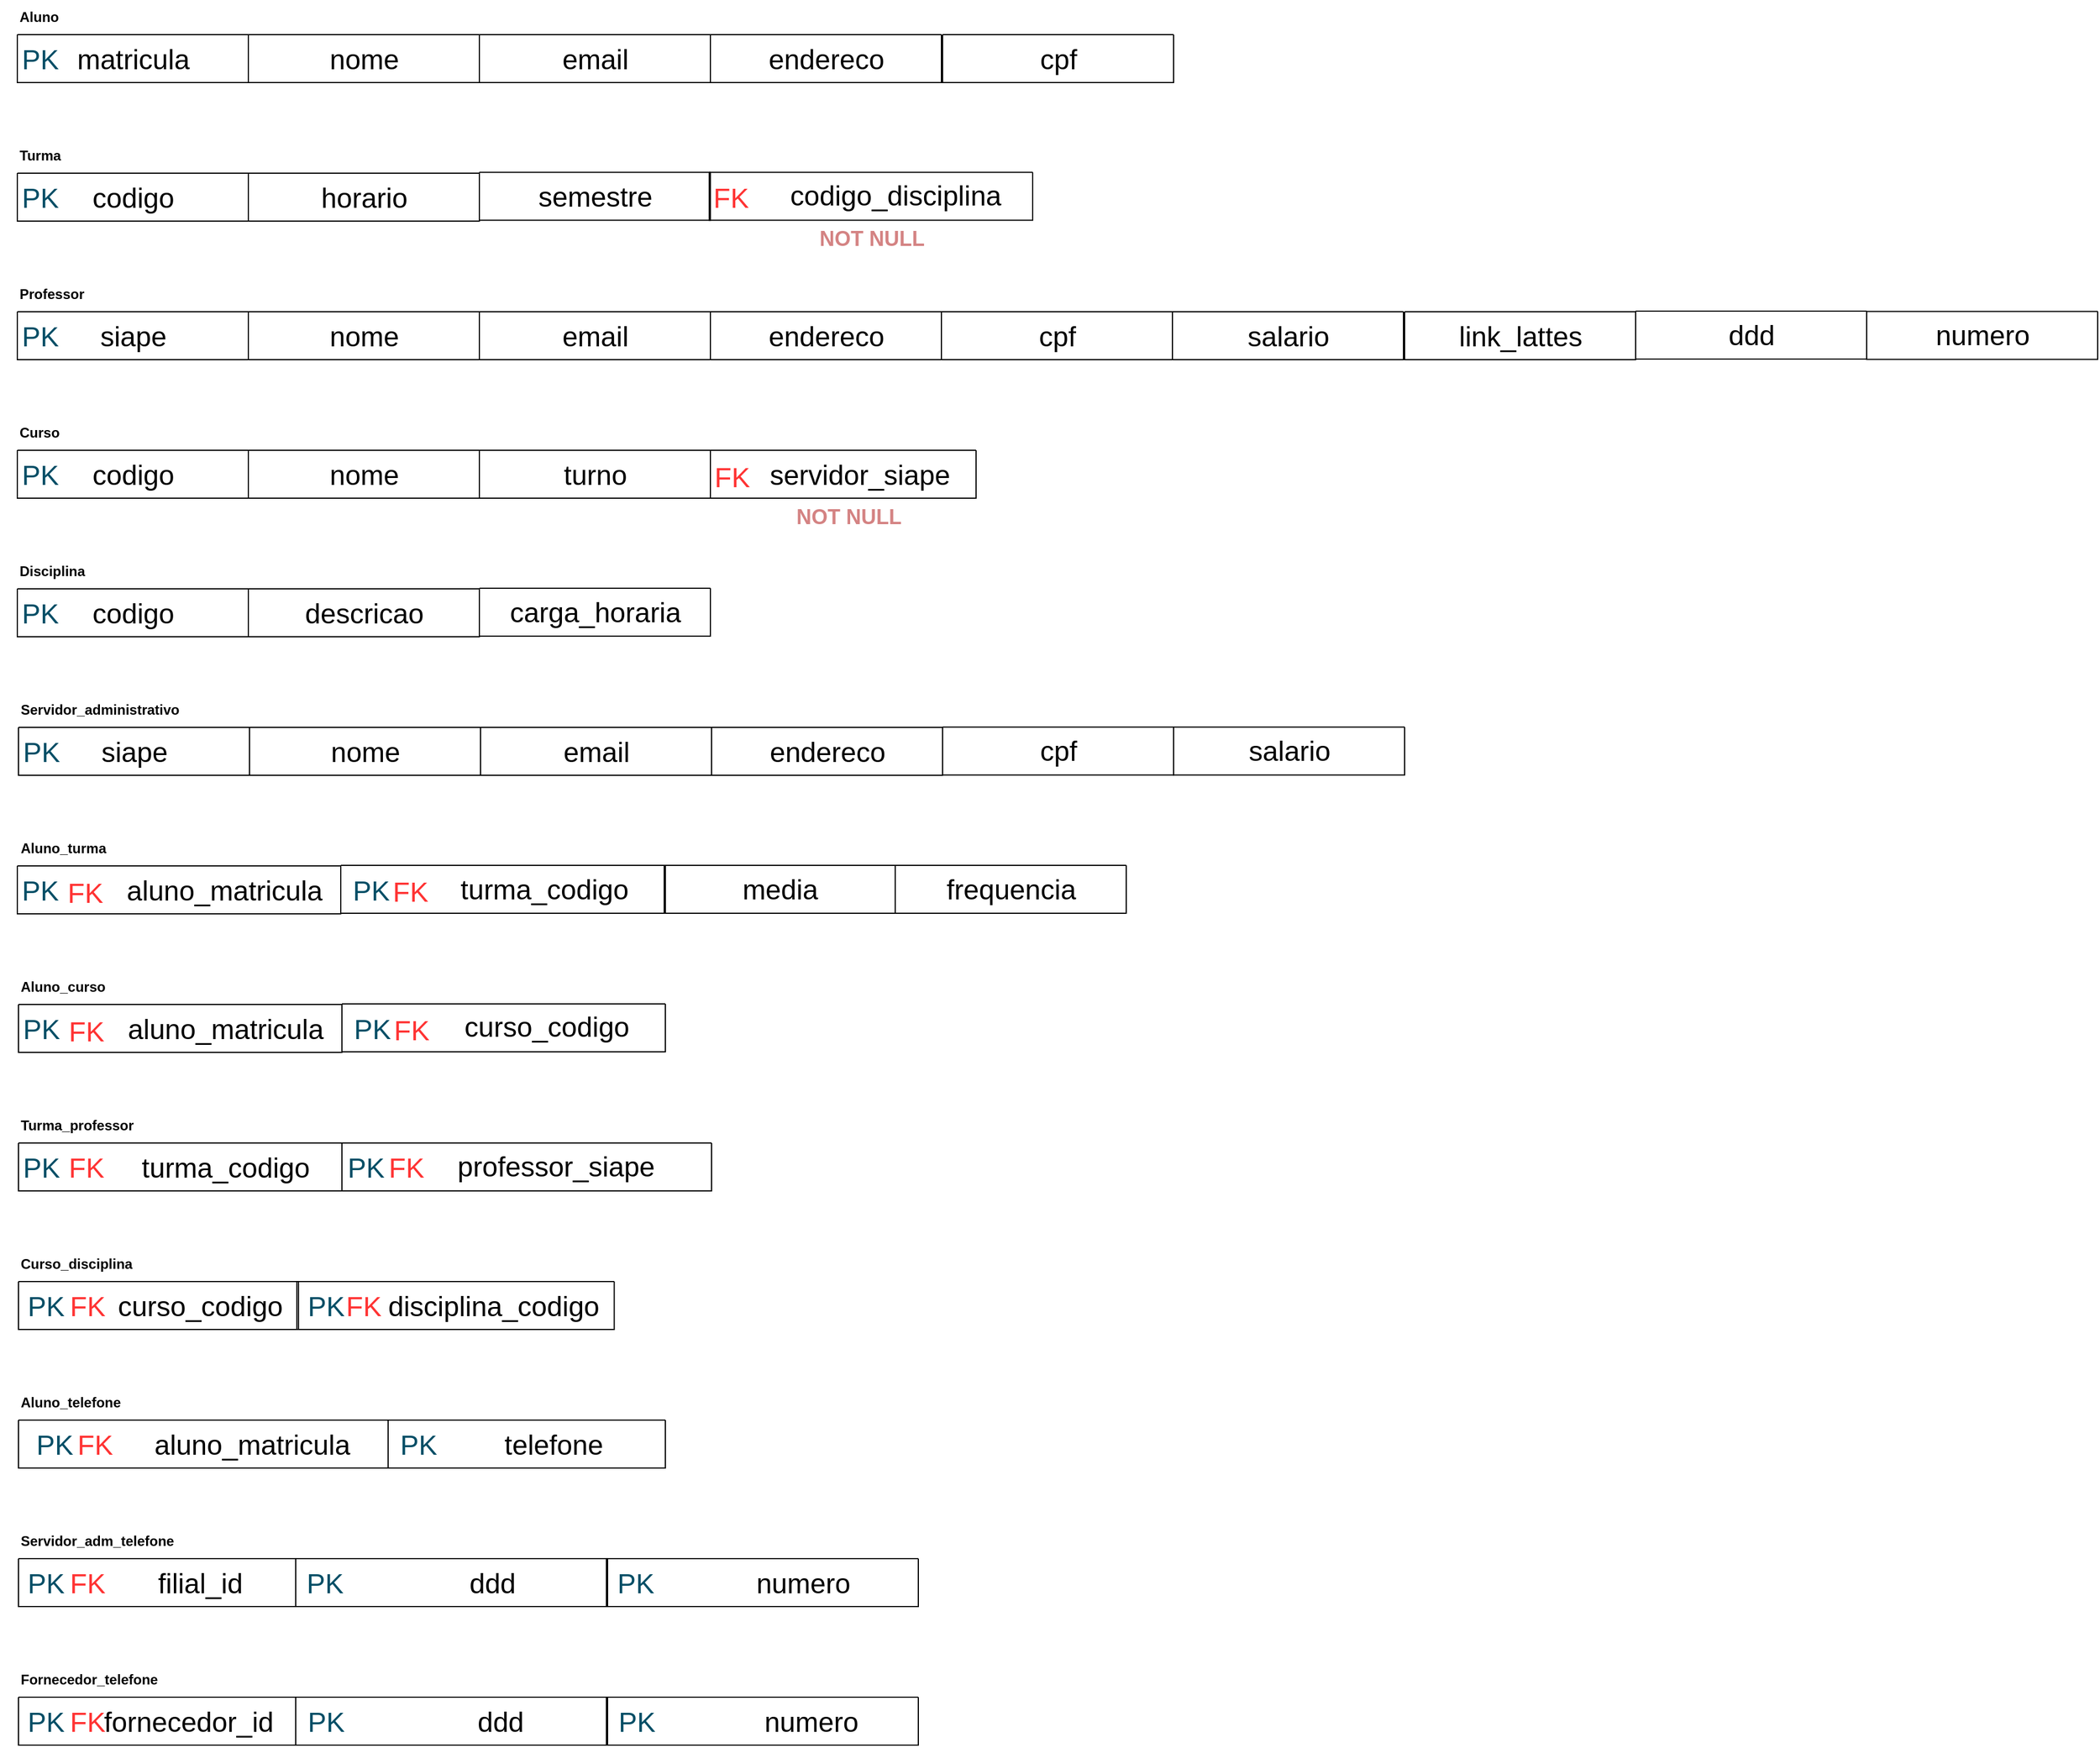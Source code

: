 <mxfile version="24.7.6">
  <diagram name="Página-1" id="m194DB5OODm50t4TiOIn">
    <mxGraphModel dx="1914" dy="1018" grid="1" gridSize="10" guides="1" tooltips="1" connect="1" arrows="1" fold="1" page="1" pageScale="1" pageWidth="827" pageHeight="1169" math="0" shadow="0">
      <root>
        <mxCell id="0" />
        <mxCell id="1" parent="0" />
        <mxCell id="oNFGNhtA4SceddN9MFem-205" value="" style="group" parent="1" vertex="1" connectable="0">
          <mxGeometry x="40" y="410" width="1000" height="103" as="geometry" />
        </mxCell>
        <mxCell id="oNFGNhtA4SceddN9MFem-169" value="" style="group" parent="oNFGNhtA4SceddN9MFem-205" vertex="1" connectable="0">
          <mxGeometry y="30" width="1000" height="73" as="geometry" />
        </mxCell>
        <mxCell id="oNFGNhtA4SceddN9MFem-156" value="" style="group" parent="oNFGNhtA4SceddN9MFem-169" vertex="1" connectable="0">
          <mxGeometry width="200" height="43" as="geometry" />
        </mxCell>
        <mxCell id="oNFGNhtA4SceddN9MFem-154" value="" style="swimlane;startSize=0;" parent="oNFGNhtA4SceddN9MFem-156" vertex="1">
          <mxGeometry width="200" height="41.5" as="geometry" />
        </mxCell>
        <mxCell id="oNFGNhtA4SceddN9MFem-155" value="&lt;font style=&quot;font-size: 24px;&quot;&gt;codigo&lt;/font&gt;" style="text;html=1;align=center;verticalAlign=middle;resizable=0;points=[];autosize=1;strokeColor=none;fillColor=none;" parent="oNFGNhtA4SceddN9MFem-154" vertex="1">
          <mxGeometry x="55" y="1.5" width="90" height="40" as="geometry" />
        </mxCell>
        <mxCell id="oNFGNhtA4SceddN9MFem-186" value="&lt;font color=&quot;#014e66&quot; style=&quot;font-size: 24px;&quot;&gt;PK&lt;/font&gt;" style="text;html=1;align=center;verticalAlign=middle;whiteSpace=wrap;rounded=0;" parent="oNFGNhtA4SceddN9MFem-154" vertex="1">
          <mxGeometry x="-10" y="6.5" width="60" height="30" as="geometry" />
        </mxCell>
        <mxCell id="oNFGNhtA4SceddN9MFem-157" value="" style="group" parent="oNFGNhtA4SceddN9MFem-169" vertex="1" connectable="0">
          <mxGeometry x="200" width="200" height="43" as="geometry" />
        </mxCell>
        <mxCell id="oNFGNhtA4SceddN9MFem-158" value="" style="swimlane;startSize=0;" parent="oNFGNhtA4SceddN9MFem-157" vertex="1">
          <mxGeometry width="200" height="41.5" as="geometry">
            <mxRectangle width="50" height="40" as="alternateBounds" />
          </mxGeometry>
        </mxCell>
        <mxCell id="oNFGNhtA4SceddN9MFem-159" value="&lt;font style=&quot;font-size: 24px;&quot;&gt;horario&lt;/font&gt;" style="text;html=1;align=center;verticalAlign=middle;resizable=0;points=[];autosize=1;strokeColor=none;fillColor=none;" parent="oNFGNhtA4SceddN9MFem-158" vertex="1">
          <mxGeometry x="50" y="1.5" width="100" height="40" as="geometry" />
        </mxCell>
        <mxCell id="DOF1BjW3caJsl0741FP9-13" value="" style="group" parent="oNFGNhtA4SceddN9MFem-169" vertex="1" connectable="0">
          <mxGeometry x="400" y="-0.75" width="200" height="43" as="geometry" />
        </mxCell>
        <mxCell id="DOF1BjW3caJsl0741FP9-14" value="" style="swimlane;startSize=0;" parent="DOF1BjW3caJsl0741FP9-13" vertex="1">
          <mxGeometry width="200" height="41.5" as="geometry">
            <mxRectangle width="50" height="40" as="alternateBounds" />
          </mxGeometry>
        </mxCell>
        <mxCell id="DOF1BjW3caJsl0741FP9-15" value="&lt;span style=&quot;font-size: 24px;&quot;&gt;semestre&lt;/span&gt;" style="text;html=1;align=center;verticalAlign=middle;resizable=0;points=[];autosize=1;strokeColor=none;fillColor=none;" parent="DOF1BjW3caJsl0741FP9-14" vertex="1">
          <mxGeometry x="40" y="1.5" width="120" height="40" as="geometry" />
        </mxCell>
        <mxCell id="DOF1BjW3caJsl0741FP9-56" value="" style="group" parent="oNFGNhtA4SceddN9MFem-169" vertex="1" connectable="0">
          <mxGeometry x="599" y="-0.75" width="280" height="43" as="geometry" />
        </mxCell>
        <mxCell id="DOF1BjW3caJsl0741FP9-57" value="" style="swimlane;startSize=0;" parent="DOF1BjW3caJsl0741FP9-56" vertex="1">
          <mxGeometry width="280" height="41.5" as="geometry">
            <mxRectangle width="50" height="40" as="alternateBounds" />
          </mxGeometry>
        </mxCell>
        <mxCell id="DOF1BjW3caJsl0741FP9-58" value="&lt;span style=&quot;font-size: 24px;&quot;&gt;codigo_disciplina&lt;/span&gt;" style="text;html=1;align=center;verticalAlign=middle;resizable=0;points=[];autosize=1;strokeColor=none;fillColor=none;" parent="DOF1BjW3caJsl0741FP9-57" vertex="1">
          <mxGeometry x="56" y="1" width="210" height="40" as="geometry" />
        </mxCell>
        <mxCell id="oNFGNhtA4SceddN9MFem-204" value="&lt;b&gt;Turma&lt;/b&gt;" style="text;html=1;align=left;verticalAlign=middle;whiteSpace=wrap;rounded=0;" parent="oNFGNhtA4SceddN9MFem-205" vertex="1">
          <mxGeometry width="110" height="30" as="geometry" />
        </mxCell>
        <mxCell id="oNFGNhtA4SceddN9MFem-207" value="" style="group" parent="1" vertex="1" connectable="0">
          <mxGeometry x="40" y="530" width="1000" height="73" as="geometry" />
        </mxCell>
        <mxCell id="oNFGNhtA4SceddN9MFem-208" value="" style="group" parent="oNFGNhtA4SceddN9MFem-207" vertex="1" connectable="0">
          <mxGeometry y="30" width="1000" height="43" as="geometry" />
        </mxCell>
        <mxCell id="oNFGNhtA4SceddN9MFem-209" value="" style="group" parent="oNFGNhtA4SceddN9MFem-208" vertex="1" connectable="0">
          <mxGeometry width="200" height="43" as="geometry" />
        </mxCell>
        <mxCell id="oNFGNhtA4SceddN9MFem-210" value="" style="swimlane;startSize=0;" parent="oNFGNhtA4SceddN9MFem-209" vertex="1">
          <mxGeometry width="200" height="41.5" as="geometry" />
        </mxCell>
        <mxCell id="oNFGNhtA4SceddN9MFem-211" value="&lt;font style=&quot;font-size: 24px;&quot;&gt;siape&lt;/font&gt;" style="text;html=1;align=center;verticalAlign=middle;resizable=0;points=[];autosize=1;strokeColor=none;fillColor=none;" parent="oNFGNhtA4SceddN9MFem-210" vertex="1">
          <mxGeometry x="60" y="1.5" width="80" height="40" as="geometry" />
        </mxCell>
        <mxCell id="oNFGNhtA4SceddN9MFem-212" value="&lt;font color=&quot;#014e66&quot; style=&quot;font-size: 24px;&quot;&gt;PK&lt;/font&gt;" style="text;html=1;align=center;verticalAlign=middle;whiteSpace=wrap;rounded=0;" parent="oNFGNhtA4SceddN9MFem-210" vertex="1">
          <mxGeometry x="-10" y="6.5" width="60" height="30" as="geometry" />
        </mxCell>
        <mxCell id="oNFGNhtA4SceddN9MFem-213" value="" style="group" parent="oNFGNhtA4SceddN9MFem-208" vertex="1" connectable="0">
          <mxGeometry x="200" width="200" height="43" as="geometry" />
        </mxCell>
        <mxCell id="oNFGNhtA4SceddN9MFem-214" value="" style="swimlane;startSize=0;" parent="oNFGNhtA4SceddN9MFem-213" vertex="1">
          <mxGeometry width="200" height="41.5" as="geometry">
            <mxRectangle width="50" height="40" as="alternateBounds" />
          </mxGeometry>
        </mxCell>
        <mxCell id="oNFGNhtA4SceddN9MFem-215" value="&lt;font style=&quot;font-size: 24px;&quot;&gt;nome&lt;/font&gt;" style="text;html=1;align=center;verticalAlign=middle;resizable=0;points=[];autosize=1;strokeColor=none;fillColor=none;" parent="oNFGNhtA4SceddN9MFem-214" vertex="1">
          <mxGeometry x="60" y="1.5" width="80" height="40" as="geometry" />
        </mxCell>
        <mxCell id="oNFGNhtA4SceddN9MFem-216" value="" style="group" parent="oNFGNhtA4SceddN9MFem-208" vertex="1" connectable="0">
          <mxGeometry x="400" width="200" height="43" as="geometry" />
        </mxCell>
        <mxCell id="oNFGNhtA4SceddN9MFem-217" value="" style="swimlane;startSize=0;" parent="oNFGNhtA4SceddN9MFem-216" vertex="1">
          <mxGeometry width="200" height="41.5" as="geometry" />
        </mxCell>
        <mxCell id="oNFGNhtA4SceddN9MFem-218" value="&lt;span style=&quot;font-size: 24px;&quot;&gt;email&lt;/span&gt;" style="text;html=1;align=center;verticalAlign=middle;resizable=0;points=[];autosize=1;strokeColor=none;fillColor=none;" parent="oNFGNhtA4SceddN9MFem-217" vertex="1">
          <mxGeometry x="60" y="1.5" width="80" height="40" as="geometry" />
        </mxCell>
        <mxCell id="DOF1BjW3caJsl0741FP9-23" value="" style="group" parent="oNFGNhtA4SceddN9MFem-208" vertex="1" connectable="0">
          <mxGeometry x="600" width="200" height="43" as="geometry" />
        </mxCell>
        <mxCell id="DOF1BjW3caJsl0741FP9-24" value="" style="swimlane;startSize=0;" parent="DOF1BjW3caJsl0741FP9-23" vertex="1">
          <mxGeometry width="200" height="41.5" as="geometry" />
        </mxCell>
        <mxCell id="DOF1BjW3caJsl0741FP9-25" value="&lt;span style=&quot;font-size: 24px;&quot;&gt;endereco&lt;/span&gt;" style="text;html=1;align=center;verticalAlign=middle;resizable=0;points=[];autosize=1;strokeColor=none;fillColor=none;" parent="DOF1BjW3caJsl0741FP9-24" vertex="1">
          <mxGeometry x="40" y="1.5" width="120" height="40" as="geometry" />
        </mxCell>
        <mxCell id="DOF1BjW3caJsl0741FP9-26" value="" style="group" parent="oNFGNhtA4SceddN9MFem-208" vertex="1" connectable="0">
          <mxGeometry x="800" width="200" height="43" as="geometry" />
        </mxCell>
        <mxCell id="DOF1BjW3caJsl0741FP9-27" value="" style="swimlane;startSize=0;" parent="DOF1BjW3caJsl0741FP9-26" vertex="1">
          <mxGeometry width="200" height="41.5" as="geometry" />
        </mxCell>
        <mxCell id="DOF1BjW3caJsl0741FP9-28" value="&lt;span style=&quot;font-size: 24px;&quot;&gt;cpf&lt;/span&gt;" style="text;html=1;align=center;verticalAlign=middle;resizable=0;points=[];autosize=1;strokeColor=none;fillColor=none;" parent="DOF1BjW3caJsl0741FP9-27" vertex="1">
          <mxGeometry x="70" y="1.5" width="60" height="40" as="geometry" />
        </mxCell>
        <mxCell id="oNFGNhtA4SceddN9MFem-225" value="&lt;b&gt;Professor&lt;/b&gt;" style="text;html=1;align=left;verticalAlign=middle;whiteSpace=wrap;rounded=0;" parent="oNFGNhtA4SceddN9MFem-207" vertex="1">
          <mxGeometry width="110" height="30" as="geometry" />
        </mxCell>
        <mxCell id="oNFGNhtA4SceddN9MFem-226" value="" style="group" parent="1" vertex="1" connectable="0">
          <mxGeometry x="40" y="650" width="1050" height="73" as="geometry" />
        </mxCell>
        <mxCell id="oNFGNhtA4SceddN9MFem-227" value="" style="group" parent="oNFGNhtA4SceddN9MFem-226" vertex="1" connectable="0">
          <mxGeometry y="30" width="1050" height="43" as="geometry" />
        </mxCell>
        <mxCell id="oNFGNhtA4SceddN9MFem-228" value="" style="group" parent="oNFGNhtA4SceddN9MFem-227" vertex="1" connectable="0">
          <mxGeometry width="200" height="43" as="geometry" />
        </mxCell>
        <mxCell id="oNFGNhtA4SceddN9MFem-229" value="" style="swimlane;startSize=0;" parent="oNFGNhtA4SceddN9MFem-228" vertex="1">
          <mxGeometry width="200" height="41.5" as="geometry" />
        </mxCell>
        <mxCell id="oNFGNhtA4SceddN9MFem-230" value="&lt;font style=&quot;font-size: 24px;&quot;&gt;codigo&lt;/font&gt;" style="text;html=1;align=center;verticalAlign=middle;resizable=0;points=[];autosize=1;strokeColor=none;fillColor=none;" parent="oNFGNhtA4SceddN9MFem-229" vertex="1">
          <mxGeometry x="55" y="1.5" width="90" height="40" as="geometry" />
        </mxCell>
        <mxCell id="oNFGNhtA4SceddN9MFem-231" value="&lt;font color=&quot;#014e66&quot; style=&quot;font-size: 24px;&quot;&gt;PK&lt;/font&gt;" style="text;html=1;align=center;verticalAlign=middle;whiteSpace=wrap;rounded=0;" parent="oNFGNhtA4SceddN9MFem-229" vertex="1">
          <mxGeometry x="-10" y="6.5" width="60" height="30" as="geometry" />
        </mxCell>
        <mxCell id="oNFGNhtA4SceddN9MFem-232" value="" style="group" parent="oNFGNhtA4SceddN9MFem-227" vertex="1" connectable="0">
          <mxGeometry x="200" width="200" height="43" as="geometry" />
        </mxCell>
        <mxCell id="oNFGNhtA4SceddN9MFem-233" value="" style="swimlane;startSize=0;" parent="oNFGNhtA4SceddN9MFem-232" vertex="1">
          <mxGeometry width="200" height="41.5" as="geometry">
            <mxRectangle width="50" height="40" as="alternateBounds" />
          </mxGeometry>
        </mxCell>
        <mxCell id="oNFGNhtA4SceddN9MFem-234" value="&lt;font style=&quot;font-size: 24px;&quot;&gt;nome&lt;/font&gt;" style="text;html=1;align=center;verticalAlign=middle;resizable=0;points=[];autosize=1;strokeColor=none;fillColor=none;" parent="oNFGNhtA4SceddN9MFem-233" vertex="1">
          <mxGeometry x="60" y="1.5" width="80" height="40" as="geometry" />
        </mxCell>
        <mxCell id="oNFGNhtA4SceddN9MFem-235" value="" style="group" parent="oNFGNhtA4SceddN9MFem-227" vertex="1" connectable="0">
          <mxGeometry x="400" width="200" height="43" as="geometry" />
        </mxCell>
        <mxCell id="oNFGNhtA4SceddN9MFem-236" value="" style="swimlane;startSize=0;" parent="oNFGNhtA4SceddN9MFem-235" vertex="1">
          <mxGeometry width="200" height="41.5" as="geometry" />
        </mxCell>
        <mxCell id="oNFGNhtA4SceddN9MFem-237" value="&lt;font style=&quot;font-size: 24px;&quot;&gt;turno&lt;/font&gt;" style="text;html=1;align=center;verticalAlign=middle;resizable=0;points=[];autosize=1;strokeColor=none;fillColor=none;" parent="oNFGNhtA4SceddN9MFem-236" vertex="1">
          <mxGeometry x="60" y="1.5" width="80" height="40" as="geometry" />
        </mxCell>
        <mxCell id="oNFGNhtA4SceddN9MFem-238" value="" style="group" parent="oNFGNhtA4SceddN9MFem-227" vertex="1" connectable="0">
          <mxGeometry x="600" width="230" height="43" as="geometry" />
        </mxCell>
        <mxCell id="oNFGNhtA4SceddN9MFem-239" value="" style="swimlane;startSize=0;" parent="oNFGNhtA4SceddN9MFem-238" vertex="1">
          <mxGeometry width="230" height="41.5" as="geometry" />
        </mxCell>
        <mxCell id="oNFGNhtA4SceddN9MFem-240" value="&lt;font style=&quot;font-size: 24px;&quot;&gt;servidor_siape&lt;/font&gt;" style="text;html=1;align=center;verticalAlign=middle;resizable=0;points=[];autosize=1;strokeColor=none;fillColor=none;" parent="oNFGNhtA4SceddN9MFem-239" vertex="1">
          <mxGeometry x="39" y="1.5" width="180" height="40" as="geometry" />
        </mxCell>
        <mxCell id="GgJrNzVZVlJhMmaJBiFv-402" value="&lt;font color=&quot;#ff3333&quot; style=&quot;font-size: 24px;&quot;&gt;FK&lt;/font&gt;" style="text;html=1;align=center;verticalAlign=middle;whiteSpace=wrap;rounded=0;" parent="oNFGNhtA4SceddN9MFem-239" vertex="1">
          <mxGeometry x="-10.91" y="8.5" width="60" height="30" as="geometry" />
        </mxCell>
        <mxCell id="oNFGNhtA4SceddN9MFem-244" value="&lt;b&gt;Curso&lt;/b&gt;" style="text;html=1;align=left;verticalAlign=middle;whiteSpace=wrap;rounded=0;" parent="oNFGNhtA4SceddN9MFem-226" vertex="1">
          <mxGeometry width="110" height="30" as="geometry" />
        </mxCell>
        <mxCell id="oNFGNhtA4SceddN9MFem-271" value="" style="group" parent="1" vertex="1" connectable="0">
          <mxGeometry x="40" y="290" width="1230" height="73" as="geometry" />
        </mxCell>
        <mxCell id="oNFGNhtA4SceddN9MFem-206" value="" style="group" parent="oNFGNhtA4SceddN9MFem-271" vertex="1" connectable="0">
          <mxGeometry width="1001" height="73" as="geometry" />
        </mxCell>
        <mxCell id="oNFGNhtA4SceddN9MFem-136" value="&lt;b&gt;Aluno&lt;/b&gt;" style="text;html=1;align=left;verticalAlign=middle;whiteSpace=wrap;rounded=0;" parent="oNFGNhtA4SceddN9MFem-206" vertex="1">
          <mxGeometry width="110" height="30" as="geometry" />
        </mxCell>
        <mxCell id="oNFGNhtA4SceddN9MFem-187" value="" style="group" parent="oNFGNhtA4SceddN9MFem-206" vertex="1" connectable="0">
          <mxGeometry y="30" width="1001" height="43" as="geometry" />
        </mxCell>
        <mxCell id="oNFGNhtA4SceddN9MFem-188" value="" style="group" parent="oNFGNhtA4SceddN9MFem-187" vertex="1" connectable="0">
          <mxGeometry width="200" height="43" as="geometry" />
        </mxCell>
        <mxCell id="oNFGNhtA4SceddN9MFem-189" value="" style="swimlane;startSize=0;" parent="oNFGNhtA4SceddN9MFem-188" vertex="1">
          <mxGeometry width="200" height="41.5" as="geometry" />
        </mxCell>
        <mxCell id="oNFGNhtA4SceddN9MFem-190" value="&lt;font style=&quot;font-size: 24px;&quot;&gt;matricula&lt;/font&gt;" style="text;html=1;align=center;verticalAlign=middle;resizable=0;points=[];autosize=1;strokeColor=none;fillColor=none;" parent="oNFGNhtA4SceddN9MFem-189" vertex="1">
          <mxGeometry x="40" y="1.5" width="120" height="40" as="geometry" />
        </mxCell>
        <mxCell id="oNFGNhtA4SceddN9MFem-191" value="&lt;font color=&quot;#014e66&quot; style=&quot;font-size: 24px;&quot;&gt;PK&lt;/font&gt;" style="text;html=1;align=center;verticalAlign=middle;whiteSpace=wrap;rounded=0;" parent="oNFGNhtA4SceddN9MFem-189" vertex="1">
          <mxGeometry x="-10" y="6.5" width="60" height="30" as="geometry" />
        </mxCell>
        <mxCell id="oNFGNhtA4SceddN9MFem-192" value="" style="group" parent="oNFGNhtA4SceddN9MFem-187" vertex="1" connectable="0">
          <mxGeometry x="200" width="200" height="43" as="geometry" />
        </mxCell>
        <mxCell id="oNFGNhtA4SceddN9MFem-193" value="" style="swimlane;startSize=0;" parent="oNFGNhtA4SceddN9MFem-192" vertex="1">
          <mxGeometry width="200" height="41.5" as="geometry">
            <mxRectangle width="50" height="40" as="alternateBounds" />
          </mxGeometry>
        </mxCell>
        <mxCell id="oNFGNhtA4SceddN9MFem-194" value="&lt;span style=&quot;font-size: 24px;&quot;&gt;nome&lt;/span&gt;" style="text;html=1;align=center;verticalAlign=middle;resizable=0;points=[];autosize=1;strokeColor=none;fillColor=none;" parent="oNFGNhtA4SceddN9MFem-193" vertex="1">
          <mxGeometry x="60" y="1.5" width="80" height="40" as="geometry" />
        </mxCell>
        <mxCell id="DOF1BjW3caJsl0741FP9-10" value="" style="group" parent="oNFGNhtA4SceddN9MFem-187" vertex="1" connectable="0">
          <mxGeometry x="801" width="200" height="43" as="geometry" />
        </mxCell>
        <mxCell id="DOF1BjW3caJsl0741FP9-11" value="" style="swimlane;startSize=0;" parent="DOF1BjW3caJsl0741FP9-10" vertex="1">
          <mxGeometry width="200" height="41.5" as="geometry">
            <mxRectangle width="50" height="40" as="alternateBounds" />
          </mxGeometry>
        </mxCell>
        <mxCell id="DOF1BjW3caJsl0741FP9-12" value="&lt;span style=&quot;font-size: 24px;&quot;&gt;cpf&lt;/span&gt;" style="text;html=1;align=center;verticalAlign=middle;resizable=0;points=[];autosize=1;strokeColor=none;fillColor=none;" parent="DOF1BjW3caJsl0741FP9-11" vertex="1">
          <mxGeometry x="70" y="1.5" width="60" height="40" as="geometry" />
        </mxCell>
        <mxCell id="oNFGNhtA4SceddN9MFem-275" value="" style="group" parent="1" vertex="1" connectable="0">
          <mxGeometry x="40" y="770" width="1400" height="73" as="geometry" />
        </mxCell>
        <mxCell id="oNFGNhtA4SceddN9MFem-267" value="" style="group" parent="oNFGNhtA4SceddN9MFem-275" vertex="1" connectable="0">
          <mxGeometry width="1200" height="73" as="geometry" />
        </mxCell>
        <mxCell id="oNFGNhtA4SceddN9MFem-245" value="" style="group" parent="oNFGNhtA4SceddN9MFem-267" vertex="1" connectable="0">
          <mxGeometry width="1000" height="73" as="geometry" />
        </mxCell>
        <mxCell id="oNFGNhtA4SceddN9MFem-246" value="" style="group" parent="oNFGNhtA4SceddN9MFem-245" vertex="1" connectable="0">
          <mxGeometry y="30" width="1000" height="43" as="geometry" />
        </mxCell>
        <mxCell id="oNFGNhtA4SceddN9MFem-247" value="" style="group" parent="oNFGNhtA4SceddN9MFem-246" vertex="1" connectable="0">
          <mxGeometry width="200" height="43" as="geometry" />
        </mxCell>
        <mxCell id="oNFGNhtA4SceddN9MFem-248" value="" style="swimlane;startSize=0;" parent="oNFGNhtA4SceddN9MFem-247" vertex="1">
          <mxGeometry width="200" height="41.5" as="geometry" />
        </mxCell>
        <mxCell id="oNFGNhtA4SceddN9MFem-249" value="&lt;font style=&quot;font-size: 24px;&quot;&gt;codigo&lt;/font&gt;" style="text;html=1;align=center;verticalAlign=middle;resizable=0;points=[];autosize=1;strokeColor=none;fillColor=none;" parent="oNFGNhtA4SceddN9MFem-248" vertex="1">
          <mxGeometry x="55" y="1.5" width="90" height="40" as="geometry" />
        </mxCell>
        <mxCell id="oNFGNhtA4SceddN9MFem-250" value="&lt;font color=&quot;#014e66&quot; style=&quot;font-size: 24px;&quot;&gt;PK&lt;/font&gt;" style="text;html=1;align=center;verticalAlign=middle;whiteSpace=wrap;rounded=0;" parent="oNFGNhtA4SceddN9MFem-248" vertex="1">
          <mxGeometry x="-10" y="6.5" width="60" height="30" as="geometry" />
        </mxCell>
        <mxCell id="oNFGNhtA4SceddN9MFem-251" value="" style="group" parent="oNFGNhtA4SceddN9MFem-246" vertex="1" connectable="0">
          <mxGeometry x="200" width="200" height="43" as="geometry" />
        </mxCell>
        <mxCell id="oNFGNhtA4SceddN9MFem-252" value="" style="swimlane;startSize=0;" parent="oNFGNhtA4SceddN9MFem-251" vertex="1">
          <mxGeometry width="200" height="41.5" as="geometry">
            <mxRectangle width="50" height="40" as="alternateBounds" />
          </mxGeometry>
        </mxCell>
        <mxCell id="oNFGNhtA4SceddN9MFem-253" value="&lt;font style=&quot;font-size: 24px;&quot;&gt;descricao&lt;/font&gt;" style="text;html=1;align=center;verticalAlign=middle;resizable=0;points=[];autosize=1;strokeColor=none;fillColor=none;" parent="oNFGNhtA4SceddN9MFem-252" vertex="1">
          <mxGeometry x="35" y="1.5" width="130" height="40" as="geometry" />
        </mxCell>
        <mxCell id="DOF1BjW3caJsl0741FP9-41" value="" style="group" parent="oNFGNhtA4SceddN9MFem-246" vertex="1" connectable="0">
          <mxGeometry x="400" y="-0.5" width="200" height="43" as="geometry" />
        </mxCell>
        <mxCell id="DOF1BjW3caJsl0741FP9-42" value="" style="swimlane;startSize=0;" parent="DOF1BjW3caJsl0741FP9-41" vertex="1">
          <mxGeometry width="200" height="41.5" as="geometry">
            <mxRectangle width="50" height="40" as="alternateBounds" />
          </mxGeometry>
        </mxCell>
        <mxCell id="DOF1BjW3caJsl0741FP9-43" value="&lt;font style=&quot;font-size: 24px;&quot;&gt;carga_horaria&lt;/font&gt;" style="text;html=1;align=center;verticalAlign=middle;resizable=0;points=[];autosize=1;strokeColor=none;fillColor=none;" parent="DOF1BjW3caJsl0741FP9-42" vertex="1">
          <mxGeometry x="15" y="1.5" width="170" height="40" as="geometry" />
        </mxCell>
        <mxCell id="oNFGNhtA4SceddN9MFem-263" value="&lt;b&gt;Disciplina&lt;/b&gt;" style="text;html=1;align=left;verticalAlign=middle;whiteSpace=wrap;rounded=0;" parent="oNFGNhtA4SceddN9MFem-245" vertex="1">
          <mxGeometry width="110" height="30" as="geometry" />
        </mxCell>
        <mxCell id="GgJrNzVZVlJhMmaJBiFv-173" value="" style="group" parent="1" vertex="1" connectable="0">
          <mxGeometry x="41" y="1250" width="1200" height="73" as="geometry" />
        </mxCell>
        <mxCell id="GgJrNzVZVlJhMmaJBiFv-174" value="" style="group" parent="GgJrNzVZVlJhMmaJBiFv-173" vertex="1" connectable="0">
          <mxGeometry width="1000" height="73" as="geometry" />
        </mxCell>
        <mxCell id="GgJrNzVZVlJhMmaJBiFv-175" value="" style="group" parent="GgJrNzVZVlJhMmaJBiFv-174" vertex="1" connectable="0">
          <mxGeometry y="30" width="1000" height="43" as="geometry" />
        </mxCell>
        <mxCell id="GgJrNzVZVlJhMmaJBiFv-176" value="" style="group" parent="GgJrNzVZVlJhMmaJBiFv-175" vertex="1" connectable="0">
          <mxGeometry width="280" height="43" as="geometry" />
        </mxCell>
        <mxCell id="GgJrNzVZVlJhMmaJBiFv-177" value="" style="swimlane;startSize=0;" parent="GgJrNzVZVlJhMmaJBiFv-176" vertex="1">
          <mxGeometry width="280" height="41.5" as="geometry" />
        </mxCell>
        <mxCell id="GgJrNzVZVlJhMmaJBiFv-178" value="&lt;font style=&quot;font-size: 24px;&quot;&gt;turma_codigo&lt;br&gt;&lt;/font&gt;" style="text;html=1;align=center;verticalAlign=middle;resizable=0;points=[];autosize=1;strokeColor=none;fillColor=none;" parent="GgJrNzVZVlJhMmaJBiFv-177" vertex="1">
          <mxGeometry x="94" y="1.5" width="170" height="40" as="geometry" />
        </mxCell>
        <mxCell id="GgJrNzVZVlJhMmaJBiFv-179" value="&lt;font color=&quot;#014e66&quot; style=&quot;font-size: 24px;&quot;&gt;PK&lt;/font&gt;" style="text;html=1;align=center;verticalAlign=middle;whiteSpace=wrap;rounded=0;" parent="GgJrNzVZVlJhMmaJBiFv-177" vertex="1">
          <mxGeometry x="-10" y="6.5" width="60" height="30" as="geometry" />
        </mxCell>
        <mxCell id="GgJrNzVZVlJhMmaJBiFv-410" value="&lt;font color=&quot;#ff3333&quot; style=&quot;font-size: 24px;&quot;&gt;FK&lt;/font&gt;" style="text;html=1;align=center;verticalAlign=middle;whiteSpace=wrap;rounded=0;" parent="GgJrNzVZVlJhMmaJBiFv-177" vertex="1">
          <mxGeometry x="29" y="6.5" width="60" height="30" as="geometry" />
        </mxCell>
        <mxCell id="GgJrNzVZVlJhMmaJBiFv-180" value="" style="group" parent="GgJrNzVZVlJhMmaJBiFv-175" vertex="1" connectable="0">
          <mxGeometry x="280" width="320" height="43" as="geometry" />
        </mxCell>
        <mxCell id="GgJrNzVZVlJhMmaJBiFv-181" value="" style="swimlane;startSize=0;" parent="GgJrNzVZVlJhMmaJBiFv-180" vertex="1">
          <mxGeometry width="320" height="41.5" as="geometry">
            <mxRectangle width="50" height="40" as="alternateBounds" />
          </mxGeometry>
        </mxCell>
        <mxCell id="GgJrNzVZVlJhMmaJBiFv-182" value="&lt;font style=&quot;font-size: 24px;&quot;&gt;professor_siape&lt;/font&gt;" style="text;html=1;align=center;verticalAlign=middle;resizable=0;points=[];autosize=1;strokeColor=none;fillColor=none;" parent="GgJrNzVZVlJhMmaJBiFv-181" vertex="1">
          <mxGeometry x="90.399" y="0.5" width="190" height="40" as="geometry" />
        </mxCell>
        <mxCell id="GgJrNzVZVlJhMmaJBiFv-413" value="&lt;font color=&quot;#ff3333&quot; style=&quot;font-size: 24px;&quot;&gt;FK&lt;/font&gt;" style="text;html=1;align=center;verticalAlign=middle;whiteSpace=wrap;rounded=0;" parent="GgJrNzVZVlJhMmaJBiFv-181" vertex="1">
          <mxGeometry x="14.997" y="6.75" width="82.403" height="30" as="geometry" />
        </mxCell>
        <mxCell id="GgJrNzVZVlJhMmaJBiFv-189" value="&lt;b&gt;Turma_professor&lt;/b&gt;" style="text;html=1;align=left;verticalAlign=middle;whiteSpace=wrap;rounded=0;" parent="GgJrNzVZVlJhMmaJBiFv-174" vertex="1">
          <mxGeometry width="110" height="30" as="geometry" />
        </mxCell>
        <mxCell id="GgJrNzVZVlJhMmaJBiFv-198" value="" style="group" parent="1" vertex="1" connectable="0">
          <mxGeometry x="41" y="1370" width="1000" height="73" as="geometry" />
        </mxCell>
        <mxCell id="GgJrNzVZVlJhMmaJBiFv-199" value="" style="group" parent="GgJrNzVZVlJhMmaJBiFv-198" vertex="1" connectable="0">
          <mxGeometry y="30" width="1000" height="43" as="geometry" />
        </mxCell>
        <mxCell id="GgJrNzVZVlJhMmaJBiFv-200" value="" style="group" parent="GgJrNzVZVlJhMmaJBiFv-199" vertex="1" connectable="0">
          <mxGeometry width="242.4" height="43" as="geometry" />
        </mxCell>
        <mxCell id="GgJrNzVZVlJhMmaJBiFv-201" value="" style="swimlane;startSize=0;" parent="GgJrNzVZVlJhMmaJBiFv-200" vertex="1">
          <mxGeometry width="242.4" height="41.5" as="geometry" />
        </mxCell>
        <mxCell id="GgJrNzVZVlJhMmaJBiFv-202" value="&lt;font style=&quot;font-size: 24px;&quot;&gt;curso_codigo&lt;/font&gt;" style="text;html=1;align=center;verticalAlign=middle;resizable=0;points=[];autosize=1;strokeColor=none;fillColor=none;" parent="GgJrNzVZVlJhMmaJBiFv-201" vertex="1">
          <mxGeometry x="72.4" y="1.5" width="170" height="40" as="geometry" />
        </mxCell>
        <mxCell id="GgJrNzVZVlJhMmaJBiFv-203" value="&lt;font color=&quot;#014e66&quot; style=&quot;font-size: 24px;&quot;&gt;PK&lt;/font&gt;" style="text;html=1;align=center;verticalAlign=middle;whiteSpace=wrap;rounded=0;" parent="GgJrNzVZVlJhMmaJBiFv-201" vertex="1">
          <mxGeometry x="-12" y="6.5" width="72" height="30" as="geometry" />
        </mxCell>
        <mxCell id="GgJrNzVZVlJhMmaJBiFv-204" value="&lt;font color=&quot;#ff3333&quot; style=&quot;font-size: 24px;&quot;&gt;FK&lt;/font&gt;" style="text;html=1;align=center;verticalAlign=middle;whiteSpace=wrap;rounded=0;" parent="GgJrNzVZVlJhMmaJBiFv-201" vertex="1">
          <mxGeometry x="30" y="6.5" width="60" height="30" as="geometry" />
        </mxCell>
        <mxCell id="GgJrNzVZVlJhMmaJBiFv-205" value="" style="group" parent="GgJrNzVZVlJhMmaJBiFv-199" vertex="1" connectable="0">
          <mxGeometry x="241" width="274.75" height="43" as="geometry" />
        </mxCell>
        <mxCell id="GgJrNzVZVlJhMmaJBiFv-206" value="" style="swimlane;startSize=0;" parent="GgJrNzVZVlJhMmaJBiFv-205" vertex="1">
          <mxGeometry width="274.75" height="41.5" as="geometry">
            <mxRectangle width="50" height="40" as="alternateBounds" />
          </mxGeometry>
        </mxCell>
        <mxCell id="GgJrNzVZVlJhMmaJBiFv-207" value="&lt;span style=&quot;font-size: 24px;&quot;&gt;disciplina_codigo&lt;/span&gt;" style="text;html=1;align=center;verticalAlign=middle;resizable=0;points=[];autosize=1;strokeColor=none;fillColor=none;" parent="GgJrNzVZVlJhMmaJBiFv-206" vertex="1">
          <mxGeometry x="64.75" y="1.5" width="210" height="40" as="geometry" />
        </mxCell>
        <mxCell id="GgJrNzVZVlJhMmaJBiFv-208" value="&lt;font color=&quot;#014e66&quot; style=&quot;font-size: 24px;&quot;&gt;PK&lt;/font&gt;" style="text;html=1;align=center;verticalAlign=middle;whiteSpace=wrap;rounded=0;" parent="GgJrNzVZVlJhMmaJBiFv-206" vertex="1">
          <mxGeometry x="-22.7" y="6.5" width="97.2" height="30" as="geometry" />
        </mxCell>
        <mxCell id="49V8OhXwUbUPYtEmCy3Y-1" value="&lt;font color=&quot;#ff3333&quot; style=&quot;font-size: 24px;&quot;&gt;FK&lt;/font&gt;" style="text;html=1;align=center;verticalAlign=middle;whiteSpace=wrap;rounded=0;" vertex="1" parent="GgJrNzVZVlJhMmaJBiFv-206">
          <mxGeometry x="28" y="6.5" width="60" height="30" as="geometry" />
        </mxCell>
        <mxCell id="GgJrNzVZVlJhMmaJBiFv-210" value="&lt;b&gt;Curso_disciplina&lt;/b&gt;" style="text;html=1;align=left;verticalAlign=middle;whiteSpace=wrap;rounded=0;" parent="GgJrNzVZVlJhMmaJBiFv-198" vertex="1">
          <mxGeometry width="110" height="30" as="geometry" />
        </mxCell>
        <mxCell id="GgJrNzVZVlJhMmaJBiFv-211" value="" style="group" parent="1" vertex="1" connectable="0">
          <mxGeometry x="41" y="1490" width="1000" height="133" as="geometry" />
        </mxCell>
        <mxCell id="GgJrNzVZVlJhMmaJBiFv-212" value="" style="group" parent="GgJrNzVZVlJhMmaJBiFv-211" vertex="1" connectable="0">
          <mxGeometry y="30" width="1000" height="43" as="geometry" />
        </mxCell>
        <mxCell id="GgJrNzVZVlJhMmaJBiFv-213" value="" style="group" parent="GgJrNzVZVlJhMmaJBiFv-212" vertex="1" connectable="0">
          <mxGeometry width="320" height="43" as="geometry" />
        </mxCell>
        <mxCell id="GgJrNzVZVlJhMmaJBiFv-214" value="" style="swimlane;startSize=0;" parent="GgJrNzVZVlJhMmaJBiFv-213" vertex="1">
          <mxGeometry width="320" height="41.5" as="geometry" />
        </mxCell>
        <mxCell id="GgJrNzVZVlJhMmaJBiFv-215" value="&lt;font style=&quot;font-size: 24px;&quot;&gt;aluno_matricula&lt;/font&gt;" style="text;html=1;align=center;verticalAlign=middle;resizable=0;points=[];autosize=1;strokeColor=none;fillColor=none;" parent="GgJrNzVZVlJhMmaJBiFv-214" vertex="1">
          <mxGeometry x="106.772" y="1.5" width="190" height="40" as="geometry" />
        </mxCell>
        <mxCell id="GgJrNzVZVlJhMmaJBiFv-216" value="&lt;font color=&quot;#014e66&quot; style=&quot;font-size: 24px;&quot;&gt;PK&lt;/font&gt;" style="text;html=1;align=center;verticalAlign=middle;whiteSpace=wrap;rounded=0;" parent="GgJrNzVZVlJhMmaJBiFv-214" vertex="1">
          <mxGeometry x="-15.842" y="6.5" width="95.05" height="30" as="geometry" />
        </mxCell>
        <mxCell id="GgJrNzVZVlJhMmaJBiFv-217" value="&lt;font color=&quot;#ff3333&quot; style=&quot;font-size: 24px;&quot;&gt;FK&lt;/font&gt;" style="text;html=1;align=center;verticalAlign=middle;whiteSpace=wrap;rounded=0;" parent="GgJrNzVZVlJhMmaJBiFv-214" vertex="1">
          <mxGeometry x="26.604" y="6.5" width="79.208" height="30" as="geometry" />
        </mxCell>
        <mxCell id="GgJrNzVZVlJhMmaJBiFv-218" value="" style="group" parent="GgJrNzVZVlJhMmaJBiFv-212" vertex="1" connectable="0">
          <mxGeometry x="320" width="270" height="43" as="geometry" />
        </mxCell>
        <mxCell id="GgJrNzVZVlJhMmaJBiFv-219" value="" style="swimlane;startSize=0;" parent="GgJrNzVZVlJhMmaJBiFv-218" vertex="1">
          <mxGeometry width="240" height="41.5" as="geometry">
            <mxRectangle width="50" height="40" as="alternateBounds" />
          </mxGeometry>
        </mxCell>
        <mxCell id="GgJrNzVZVlJhMmaJBiFv-220" value="&lt;font style=&quot;font-size: 24px;&quot;&gt;telefone&lt;/font&gt;" style="text;html=1;align=center;verticalAlign=middle;resizable=0;points=[];autosize=1;strokeColor=none;fillColor=none;" parent="GgJrNzVZVlJhMmaJBiFv-219" vertex="1">
          <mxGeometry x="88.045" y="1.5" width="110" height="40" as="geometry" />
        </mxCell>
        <mxCell id="GgJrNzVZVlJhMmaJBiFv-221" value="&lt;font color=&quot;#014e66&quot; style=&quot;font-size: 24px;&quot;&gt;PK&lt;/font&gt;" style="text;html=1;align=center;verticalAlign=middle;whiteSpace=wrap;rounded=0;" parent="GgJrNzVZVlJhMmaJBiFv-219" vertex="1">
          <mxGeometry x="-21.6" y="6.5" width="97.2" height="30" as="geometry" />
        </mxCell>
        <mxCell id="GgJrNzVZVlJhMmaJBiFv-223" value="&lt;b&gt;Aluno_telefone&lt;/b&gt;" style="text;html=1;align=left;verticalAlign=middle;whiteSpace=wrap;rounded=0;" parent="GgJrNzVZVlJhMmaJBiFv-211" vertex="1">
          <mxGeometry width="110" height="30" as="geometry" />
        </mxCell>
        <mxCell id="GgJrNzVZVlJhMmaJBiFv-226" value="" style="group" parent="1" vertex="1" connectable="0">
          <mxGeometry x="41" y="1640" width="240" height="43" as="geometry" />
        </mxCell>
        <mxCell id="GgJrNzVZVlJhMmaJBiFv-227" value="" style="swimlane;startSize=0;" parent="GgJrNzVZVlJhMmaJBiFv-226" vertex="1">
          <mxGeometry width="240" height="41.5" as="geometry" />
        </mxCell>
        <mxCell id="GgJrNzVZVlJhMmaJBiFv-228" value="&lt;font style=&quot;font-size: 24px;&quot;&gt;filial_id&lt;/font&gt;" style="text;html=1;align=center;verticalAlign=middle;resizable=0;points=[];autosize=1;strokeColor=none;fillColor=none;" parent="GgJrNzVZVlJhMmaJBiFv-227" vertex="1">
          <mxGeometry x="107.4" y="1.5" width="100" height="40" as="geometry" />
        </mxCell>
        <mxCell id="GgJrNzVZVlJhMmaJBiFv-229" value="&lt;font color=&quot;#014e66&quot; style=&quot;font-size: 24px;&quot;&gt;PK&lt;/font&gt;" style="text;html=1;align=center;verticalAlign=middle;whiteSpace=wrap;rounded=0;" parent="GgJrNzVZVlJhMmaJBiFv-227" vertex="1">
          <mxGeometry x="-12" y="6.5" width="72" height="30" as="geometry" />
        </mxCell>
        <mxCell id="GgJrNzVZVlJhMmaJBiFv-230" value="&lt;font color=&quot;#ff3333&quot; style=&quot;font-size: 24px;&quot;&gt;FK&lt;/font&gt;" style="text;html=1;align=center;verticalAlign=middle;whiteSpace=wrap;rounded=0;" parent="GgJrNzVZVlJhMmaJBiFv-227" vertex="1">
          <mxGeometry x="30" y="6.5" width="60" height="30" as="geometry" />
        </mxCell>
        <mxCell id="GgJrNzVZVlJhMmaJBiFv-231" value="" style="group" parent="1" vertex="1" connectable="0">
          <mxGeometry x="281" y="1640" width="270" height="43" as="geometry" />
        </mxCell>
        <mxCell id="GgJrNzVZVlJhMmaJBiFv-232" value="" style="swimlane;startSize=0;" parent="GgJrNzVZVlJhMmaJBiFv-231" vertex="1">
          <mxGeometry width="270" height="41.5" as="geometry">
            <mxRectangle width="50" height="40" as="alternateBounds" />
          </mxGeometry>
        </mxCell>
        <mxCell id="GgJrNzVZVlJhMmaJBiFv-233" value="&lt;span style=&quot;font-size: 24px;&quot;&gt;ddd&lt;/span&gt;" style="text;html=1;align=center;verticalAlign=middle;resizable=0;points=[];autosize=1;strokeColor=none;fillColor=none;" parent="GgJrNzVZVlJhMmaJBiFv-232" vertex="1">
          <mxGeometry x="139.75" y="1.5" width="60" height="40" as="geometry" />
        </mxCell>
        <mxCell id="GgJrNzVZVlJhMmaJBiFv-234" value="&lt;font color=&quot;#014e66&quot; style=&quot;font-size: 24px;&quot;&gt;PK&lt;/font&gt;" style="text;html=1;align=center;verticalAlign=middle;whiteSpace=wrap;rounded=0;" parent="GgJrNzVZVlJhMmaJBiFv-232" vertex="1">
          <mxGeometry x="-22.7" y="6.5" width="97.2" height="30" as="geometry" />
        </mxCell>
        <mxCell id="GgJrNzVZVlJhMmaJBiFv-236" value="&lt;b&gt;Servidor_adm_telefone&lt;/b&gt;" style="text;html=1;align=left;verticalAlign=middle;whiteSpace=wrap;rounded=0;" parent="1" vertex="1">
          <mxGeometry x="41" y="1610" width="289" height="30" as="geometry" />
        </mxCell>
        <mxCell id="GgJrNzVZVlJhMmaJBiFv-237" value="" style="group" parent="1" vertex="1" connectable="0">
          <mxGeometry x="41" y="1760" width="240" height="43" as="geometry" />
        </mxCell>
        <mxCell id="GgJrNzVZVlJhMmaJBiFv-238" value="" style="swimlane;startSize=0;" parent="GgJrNzVZVlJhMmaJBiFv-237" vertex="1">
          <mxGeometry width="240" height="41.5" as="geometry" />
        </mxCell>
        <mxCell id="GgJrNzVZVlJhMmaJBiFv-239" value="&lt;font style=&quot;font-size: 24px;&quot;&gt;fornecedor_id&lt;/font&gt;" style="text;html=1;align=center;verticalAlign=middle;resizable=0;points=[];autosize=1;strokeColor=none;fillColor=none;" parent="GgJrNzVZVlJhMmaJBiFv-238" vertex="1">
          <mxGeometry x="62.4" y="1.5" width="170" height="40" as="geometry" />
        </mxCell>
        <mxCell id="GgJrNzVZVlJhMmaJBiFv-240" value="&lt;font color=&quot;#014e66&quot; style=&quot;font-size: 24px;&quot;&gt;PK&lt;/font&gt;" style="text;html=1;align=center;verticalAlign=middle;whiteSpace=wrap;rounded=0;" parent="GgJrNzVZVlJhMmaJBiFv-238" vertex="1">
          <mxGeometry x="-12" y="6.5" width="72" height="30" as="geometry" />
        </mxCell>
        <mxCell id="GgJrNzVZVlJhMmaJBiFv-241" value="&lt;font color=&quot;#ff3333&quot; style=&quot;font-size: 24px;&quot;&gt;FK&lt;/font&gt;" style="text;html=1;align=center;verticalAlign=middle;whiteSpace=wrap;rounded=0;" parent="GgJrNzVZVlJhMmaJBiFv-238" vertex="1">
          <mxGeometry x="30" y="6.5" width="60" height="30" as="geometry" />
        </mxCell>
        <mxCell id="GgJrNzVZVlJhMmaJBiFv-242" value="" style="group" parent="1" vertex="1" connectable="0">
          <mxGeometry x="281" y="1760" width="270" height="43" as="geometry" />
        </mxCell>
        <mxCell id="GgJrNzVZVlJhMmaJBiFv-243" value="" style="swimlane;startSize=0;" parent="GgJrNzVZVlJhMmaJBiFv-242" vertex="1">
          <mxGeometry width="270.0" height="41.5" as="geometry">
            <mxRectangle width="50" height="40" as="alternateBounds" />
          </mxGeometry>
        </mxCell>
        <mxCell id="GgJrNzVZVlJhMmaJBiFv-244" value="&lt;font style=&quot;font-size: 24px;&quot;&gt;ddd&lt;/font&gt;" style="text;html=1;align=center;verticalAlign=middle;resizable=0;points=[];autosize=1;strokeColor=none;fillColor=none;" parent="GgJrNzVZVlJhMmaJBiFv-243" vertex="1">
          <mxGeometry x="147.045" y="1.5" width="60" height="40" as="geometry" />
        </mxCell>
        <mxCell id="GgJrNzVZVlJhMmaJBiFv-245" value="&lt;font color=&quot;#014e66&quot; style=&quot;font-size: 24px;&quot;&gt;PK&lt;/font&gt;" style="text;html=1;align=center;verticalAlign=middle;whiteSpace=wrap;rounded=0;" parent="GgJrNzVZVlJhMmaJBiFv-243" vertex="1">
          <mxGeometry x="-21.6" y="6.5" width="97.2" height="30" as="geometry" />
        </mxCell>
        <mxCell id="GgJrNzVZVlJhMmaJBiFv-247" value="&lt;b&gt;Fornecedor_telefone&lt;/b&gt;" style="text;html=1;align=left;verticalAlign=middle;whiteSpace=wrap;rounded=0;" parent="1" vertex="1">
          <mxGeometry x="41" y="1730" width="110" height="30" as="geometry" />
        </mxCell>
        <mxCell id="GgJrNzVZVlJhMmaJBiFv-311" value="" style="group" parent="1" vertex="1" connectable="0">
          <mxGeometry x="41" y="890" width="1000" height="74.5" as="geometry" />
        </mxCell>
        <mxCell id="GgJrNzVZVlJhMmaJBiFv-312" value="" style="group" parent="GgJrNzVZVlJhMmaJBiFv-311" vertex="1" connectable="0">
          <mxGeometry y="30" width="1000" height="44.5" as="geometry" />
        </mxCell>
        <mxCell id="GgJrNzVZVlJhMmaJBiFv-313" value="" style="group" parent="GgJrNzVZVlJhMmaJBiFv-312" vertex="1" connectable="0">
          <mxGeometry width="200" height="43" as="geometry" />
        </mxCell>
        <mxCell id="GgJrNzVZVlJhMmaJBiFv-314" value="" style="swimlane;startSize=0;" parent="GgJrNzVZVlJhMmaJBiFv-313" vertex="1">
          <mxGeometry width="200" height="41.5" as="geometry" />
        </mxCell>
        <mxCell id="GgJrNzVZVlJhMmaJBiFv-315" value="&lt;font style=&quot;font-size: 24px;&quot;&gt;siape&lt;/font&gt;" style="text;html=1;align=center;verticalAlign=middle;resizable=0;points=[];autosize=1;strokeColor=none;fillColor=none;" parent="GgJrNzVZVlJhMmaJBiFv-314" vertex="1">
          <mxGeometry x="60" y="1.5" width="80" height="40" as="geometry" />
        </mxCell>
        <mxCell id="GgJrNzVZVlJhMmaJBiFv-316" value="&lt;font color=&quot;#014e66&quot; style=&quot;font-size: 24px;&quot;&gt;PK&lt;/font&gt;" style="text;html=1;align=center;verticalAlign=middle;whiteSpace=wrap;rounded=0;" parent="GgJrNzVZVlJhMmaJBiFv-314" vertex="1">
          <mxGeometry x="-10" y="6.5" width="60" height="30" as="geometry" />
        </mxCell>
        <mxCell id="GgJrNzVZVlJhMmaJBiFv-317" value="" style="group" parent="GgJrNzVZVlJhMmaJBiFv-312" vertex="1" connectable="0">
          <mxGeometry x="200" width="200" height="43" as="geometry" />
        </mxCell>
        <mxCell id="GgJrNzVZVlJhMmaJBiFv-318" value="" style="swimlane;startSize=0;" parent="GgJrNzVZVlJhMmaJBiFv-317" vertex="1">
          <mxGeometry width="200" height="41.5" as="geometry">
            <mxRectangle width="50" height="40" as="alternateBounds" />
          </mxGeometry>
        </mxCell>
        <mxCell id="GgJrNzVZVlJhMmaJBiFv-319" value="&lt;font style=&quot;font-size: 24px;&quot;&gt;nome&lt;/font&gt;" style="text;html=1;align=center;verticalAlign=middle;resizable=0;points=[];autosize=1;strokeColor=none;fillColor=none;" parent="GgJrNzVZVlJhMmaJBiFv-318" vertex="1">
          <mxGeometry x="60" y="1.5" width="80" height="40" as="geometry" />
        </mxCell>
        <mxCell id="DOF1BjW3caJsl0741FP9-44" value="" style="group" parent="GgJrNzVZVlJhMmaJBiFv-312" vertex="1" connectable="0">
          <mxGeometry x="400" width="200" height="43" as="geometry" />
        </mxCell>
        <mxCell id="DOF1BjW3caJsl0741FP9-45" value="" style="swimlane;startSize=0;" parent="DOF1BjW3caJsl0741FP9-44" vertex="1">
          <mxGeometry width="200" height="41.5" as="geometry">
            <mxRectangle width="50" height="40" as="alternateBounds" />
          </mxGeometry>
        </mxCell>
        <mxCell id="DOF1BjW3caJsl0741FP9-46" value="&lt;font style=&quot;font-size: 24px;&quot;&gt;email&lt;/font&gt;" style="text;html=1;align=center;verticalAlign=middle;resizable=0;points=[];autosize=1;strokeColor=none;fillColor=none;" parent="DOF1BjW3caJsl0741FP9-45" vertex="1">
          <mxGeometry x="60" y="1.5" width="80" height="40" as="geometry" />
        </mxCell>
        <mxCell id="DOF1BjW3caJsl0741FP9-47" value="" style="group" parent="GgJrNzVZVlJhMmaJBiFv-312" vertex="1" connectable="0">
          <mxGeometry x="600" width="200" height="43" as="geometry" />
        </mxCell>
        <mxCell id="DOF1BjW3caJsl0741FP9-48" value="" style="swimlane;startSize=0;" parent="DOF1BjW3caJsl0741FP9-47" vertex="1">
          <mxGeometry width="200" height="41.5" as="geometry">
            <mxRectangle width="50" height="40" as="alternateBounds" />
          </mxGeometry>
        </mxCell>
        <mxCell id="DOF1BjW3caJsl0741FP9-49" value="&lt;font style=&quot;font-size: 24px;&quot;&gt;endereco&lt;/font&gt;" style="text;html=1;align=center;verticalAlign=middle;resizable=0;points=[];autosize=1;strokeColor=none;fillColor=none;" parent="DOF1BjW3caJsl0741FP9-48" vertex="1">
          <mxGeometry x="40" y="1.5" width="120" height="40" as="geometry" />
        </mxCell>
        <mxCell id="DOF1BjW3caJsl0741FP9-50" value="" style="group" parent="GgJrNzVZVlJhMmaJBiFv-312" vertex="1" connectable="0">
          <mxGeometry x="800" y="-0.25" width="200" height="43" as="geometry" />
        </mxCell>
        <mxCell id="DOF1BjW3caJsl0741FP9-51" value="" style="swimlane;startSize=0;" parent="DOF1BjW3caJsl0741FP9-50" vertex="1">
          <mxGeometry width="200" height="41.5" as="geometry">
            <mxRectangle width="50" height="40" as="alternateBounds" />
          </mxGeometry>
        </mxCell>
        <mxCell id="DOF1BjW3caJsl0741FP9-52" value="&lt;font style=&quot;font-size: 24px;&quot;&gt;cpf&lt;/font&gt;" style="text;html=1;align=center;verticalAlign=middle;resizable=0;points=[];autosize=1;strokeColor=none;fillColor=none;" parent="DOF1BjW3caJsl0741FP9-51" vertex="1">
          <mxGeometry x="70" y="1.5" width="60" height="40" as="geometry" />
        </mxCell>
        <mxCell id="GgJrNzVZVlJhMmaJBiFv-323" value="&lt;b&gt;Servidor_administrativo&lt;/b&gt;" style="text;html=1;align=left;verticalAlign=middle;whiteSpace=wrap;rounded=0;" parent="GgJrNzVZVlJhMmaJBiFv-311" vertex="1">
          <mxGeometry width="110" height="30" as="geometry" />
        </mxCell>
        <mxCell id="GgJrNzVZVlJhMmaJBiFv-324" value="" style="group" parent="1" vertex="1" connectable="0">
          <mxGeometry x="41" y="1010" width="1000" height="73" as="geometry" />
        </mxCell>
        <mxCell id="GgJrNzVZVlJhMmaJBiFv-342" value="&lt;b&gt;Aluno_turma&lt;/b&gt;" style="text;html=1;align=left;verticalAlign=middle;whiteSpace=wrap;rounded=0;" parent="GgJrNzVZVlJhMmaJBiFv-324" vertex="1">
          <mxGeometry width="110" height="30" as="geometry" />
        </mxCell>
        <mxCell id="DOF1BjW3caJsl0741FP9-76" value="" style="group" parent="GgJrNzVZVlJhMmaJBiFv-324" vertex="1" connectable="0">
          <mxGeometry x="-1" y="30" width="280" height="43" as="geometry" />
        </mxCell>
        <mxCell id="DOF1BjW3caJsl0741FP9-77" value="" style="swimlane;startSize=0;" parent="DOF1BjW3caJsl0741FP9-76" vertex="1">
          <mxGeometry width="280" height="41.5" as="geometry" />
        </mxCell>
        <mxCell id="DOF1BjW3caJsl0741FP9-78" value="&lt;font style=&quot;font-size: 24px;&quot;&gt;aluno_matricula&lt;/font&gt;" style="text;html=1;align=center;verticalAlign=middle;resizable=0;points=[];autosize=1;strokeColor=none;fillColor=none;" parent="DOF1BjW3caJsl0741FP9-77" vertex="1">
          <mxGeometry x="84" y="1.5" width="190" height="40" as="geometry" />
        </mxCell>
        <mxCell id="DOF1BjW3caJsl0741FP9-79" value="&lt;font color=&quot;#014e66&quot; style=&quot;font-size: 24px;&quot;&gt;PK&lt;/font&gt;" style="text;html=1;align=center;verticalAlign=middle;whiteSpace=wrap;rounded=0;" parent="DOF1BjW3caJsl0741FP9-77" vertex="1">
          <mxGeometry x="-10" y="6.5" width="60" height="30" as="geometry" />
        </mxCell>
        <mxCell id="DOF1BjW3caJsl0741FP9-80" value="&lt;font color=&quot;#ff3333&quot; style=&quot;font-size: 24px;&quot;&gt;FK&lt;/font&gt;" style="text;html=1;align=center;verticalAlign=middle;whiteSpace=wrap;rounded=0;" parent="DOF1BjW3caJsl0741FP9-77" vertex="1">
          <mxGeometry x="29" y="9" width="60" height="30" as="geometry" />
        </mxCell>
        <mxCell id="DOF1BjW3caJsl0741FP9-81" value="" style="group" parent="GgJrNzVZVlJhMmaJBiFv-324" vertex="1" connectable="0">
          <mxGeometry x="279" y="29.5" width="281" height="43" as="geometry" />
        </mxCell>
        <mxCell id="DOF1BjW3caJsl0741FP9-82" value="" style="swimlane;startSize=0;" parent="DOF1BjW3caJsl0741FP9-81" vertex="1">
          <mxGeometry width="281" height="41.5" as="geometry">
            <mxRectangle width="50" height="40" as="alternateBounds" />
          </mxGeometry>
        </mxCell>
        <mxCell id="DOF1BjW3caJsl0741FP9-83" value="&lt;font style=&quot;font-size: 24px;&quot;&gt;turma_codigo&lt;/font&gt;" style="text;html=1;align=center;verticalAlign=middle;resizable=0;points=[];autosize=1;strokeColor=none;fillColor=none;" parent="DOF1BjW3caJsl0741FP9-82" vertex="1">
          <mxGeometry x="90.741" y="1.5" width="170" height="40" as="geometry" />
        </mxCell>
        <mxCell id="DOF1BjW3caJsl0741FP9-84" value="&lt;font color=&quot;#ff3333&quot; style=&quot;font-size: 24px;&quot;&gt;FK&lt;/font&gt;" style="text;html=1;align=center;verticalAlign=middle;whiteSpace=wrap;rounded=0;" parent="DOF1BjW3caJsl0741FP9-82" vertex="1">
          <mxGeometry x="22.999" y="8.5" width="75.268" height="30" as="geometry" />
        </mxCell>
        <mxCell id="DOF1BjW3caJsl0741FP9-85" value="&lt;font color=&quot;#014e66&quot; style=&quot;font-size: 24px;&quot;&gt;PK&lt;/font&gt;" style="text;html=1;align=center;verticalAlign=middle;whiteSpace=wrap;rounded=0;" parent="DOF1BjW3caJsl0741FP9-82" vertex="1">
          <mxGeometry x="-11.29" y="7.5" width="75.268" height="30" as="geometry" />
        </mxCell>
        <mxCell id="DOF1BjW3caJsl0741FP9-86" value="" style="group" parent="GgJrNzVZVlJhMmaJBiFv-324" vertex="1" connectable="0">
          <mxGeometry x="559" y="29.5" width="200" height="43" as="geometry" />
        </mxCell>
        <mxCell id="DOF1BjW3caJsl0741FP9-87" value="" style="swimlane;startSize=0;" parent="DOF1BjW3caJsl0741FP9-86" vertex="1">
          <mxGeometry width="200" height="41.5" as="geometry" />
        </mxCell>
        <mxCell id="DOF1BjW3caJsl0741FP9-88" value="&lt;font style=&quot;font-size: 24px;&quot;&gt;media&lt;/font&gt;" style="text;html=1;align=center;verticalAlign=middle;resizable=0;points=[];autosize=1;strokeColor=none;fillColor=none;" parent="DOF1BjW3caJsl0741FP9-87" vertex="1">
          <mxGeometry x="55" y="1.5" width="90" height="40" as="geometry" />
        </mxCell>
        <mxCell id="DOF1BjW3caJsl0741FP9-89" value="" style="group" parent="GgJrNzVZVlJhMmaJBiFv-324" vertex="1" connectable="0">
          <mxGeometry x="759" y="29.5" width="200" height="43" as="geometry" />
        </mxCell>
        <mxCell id="DOF1BjW3caJsl0741FP9-90" value="" style="swimlane;startSize=0;" parent="DOF1BjW3caJsl0741FP9-89" vertex="1">
          <mxGeometry width="200" height="41.5" as="geometry" />
        </mxCell>
        <mxCell id="DOF1BjW3caJsl0741FP9-91" value="&lt;span style=&quot;font-size: 24px;&quot;&gt;frequencia&lt;/span&gt;" style="text;html=1;align=center;verticalAlign=middle;resizable=0;points=[];autosize=1;strokeColor=none;fillColor=none;" parent="DOF1BjW3caJsl0741FP9-90" vertex="1">
          <mxGeometry x="30" y="1.5" width="140" height="40" as="geometry" />
        </mxCell>
        <mxCell id="GgJrNzVZVlJhMmaJBiFv-343" value="" style="group" parent="1" vertex="1" connectable="0">
          <mxGeometry x="41" y="1130" width="1200" height="73" as="geometry" />
        </mxCell>
        <mxCell id="GgJrNzVZVlJhMmaJBiFv-344" value="" style="group" parent="GgJrNzVZVlJhMmaJBiFv-343" vertex="1" connectable="0">
          <mxGeometry width="1000" height="73" as="geometry" />
        </mxCell>
        <mxCell id="GgJrNzVZVlJhMmaJBiFv-345" value="" style="group" parent="GgJrNzVZVlJhMmaJBiFv-344" vertex="1" connectable="0">
          <mxGeometry y="30" width="1000" height="43" as="geometry" />
        </mxCell>
        <mxCell id="GgJrNzVZVlJhMmaJBiFv-346" value="" style="group" parent="GgJrNzVZVlJhMmaJBiFv-345" vertex="1" connectable="0">
          <mxGeometry width="280" height="43" as="geometry" />
        </mxCell>
        <mxCell id="GgJrNzVZVlJhMmaJBiFv-347" value="" style="swimlane;startSize=0;" parent="GgJrNzVZVlJhMmaJBiFv-346" vertex="1">
          <mxGeometry width="280" height="41.5" as="geometry" />
        </mxCell>
        <mxCell id="GgJrNzVZVlJhMmaJBiFv-348" value="&lt;font style=&quot;font-size: 24px;&quot;&gt;aluno_matricula&lt;/font&gt;" style="text;html=1;align=center;verticalAlign=middle;resizable=0;points=[];autosize=1;strokeColor=none;fillColor=none;" parent="GgJrNzVZVlJhMmaJBiFv-347" vertex="1">
          <mxGeometry x="84" y="1.5" width="190" height="40" as="geometry" />
        </mxCell>
        <mxCell id="GgJrNzVZVlJhMmaJBiFv-349" value="&lt;font color=&quot;#014e66&quot; style=&quot;font-size: 24px;&quot;&gt;PK&lt;/font&gt;" style="text;html=1;align=center;verticalAlign=middle;whiteSpace=wrap;rounded=0;" parent="GgJrNzVZVlJhMmaJBiFv-347" vertex="1">
          <mxGeometry x="-10" y="6.5" width="60" height="30" as="geometry" />
        </mxCell>
        <mxCell id="GgJrNzVZVlJhMmaJBiFv-411" value="&lt;font color=&quot;#ff3333&quot; style=&quot;font-size: 24px;&quot;&gt;FK&lt;/font&gt;" style="text;html=1;align=center;verticalAlign=middle;whiteSpace=wrap;rounded=0;" parent="GgJrNzVZVlJhMmaJBiFv-347" vertex="1">
          <mxGeometry x="29" y="9" width="60" height="30" as="geometry" />
        </mxCell>
        <mxCell id="GgJrNzVZVlJhMmaJBiFv-350" value="" style="group" parent="GgJrNzVZVlJhMmaJBiFv-345" vertex="1" connectable="0">
          <mxGeometry x="280" y="-0.5" width="280" height="43" as="geometry" />
        </mxCell>
        <mxCell id="GgJrNzVZVlJhMmaJBiFv-351" value="" style="swimlane;startSize=0;" parent="GgJrNzVZVlJhMmaJBiFv-350" vertex="1">
          <mxGeometry width="280" height="41.5" as="geometry">
            <mxRectangle width="50" height="40" as="alternateBounds" />
          </mxGeometry>
        </mxCell>
        <mxCell id="GgJrNzVZVlJhMmaJBiFv-352" value="&lt;font style=&quot;font-size: 24px;&quot;&gt;curso_codigo&lt;/font&gt;" style="text;html=1;align=center;verticalAlign=middle;resizable=0;points=[];autosize=1;strokeColor=none;fillColor=none;" parent="GgJrNzVZVlJhMmaJBiFv-351" vertex="1">
          <mxGeometry x="92" width="170" height="40" as="geometry" />
        </mxCell>
        <mxCell id="GgJrNzVZVlJhMmaJBiFv-412" value="&lt;font color=&quot;#ff3333&quot; style=&quot;font-size: 24px;&quot;&gt;FK&lt;/font&gt;" style="text;html=1;align=center;verticalAlign=middle;whiteSpace=wrap;rounded=0;" parent="GgJrNzVZVlJhMmaJBiFv-351" vertex="1">
          <mxGeometry x="23.25" y="8.5" width="75" height="30" as="geometry" />
        </mxCell>
        <mxCell id="GgJrNzVZVlJhMmaJBiFv-414" value="&lt;font color=&quot;#014e66&quot; style=&quot;font-size: 24px;&quot;&gt;PK&lt;/font&gt;" style="text;html=1;align=center;verticalAlign=middle;whiteSpace=wrap;rounded=0;" parent="GgJrNzVZVlJhMmaJBiFv-351" vertex="1">
          <mxGeometry x="-11.25" y="7.5" width="75" height="30" as="geometry" />
        </mxCell>
        <mxCell id="GgJrNzVZVlJhMmaJBiFv-359" value="&lt;b&gt;Aluno_curso&lt;/b&gt;" style="text;html=1;align=left;verticalAlign=middle;whiteSpace=wrap;rounded=0;" parent="GgJrNzVZVlJhMmaJBiFv-344" vertex="1">
          <mxGeometry width="110" height="30" as="geometry" />
        </mxCell>
        <mxCell id="GgJrNzVZVlJhMmaJBiFv-388" value="" style="group" parent="1" vertex="1" connectable="0">
          <mxGeometry x="550" y="1640" width="270" height="43" as="geometry" />
        </mxCell>
        <mxCell id="GgJrNzVZVlJhMmaJBiFv-389" value="" style="swimlane;startSize=0;" parent="GgJrNzVZVlJhMmaJBiFv-388" vertex="1">
          <mxGeometry width="270" height="41.5" as="geometry">
            <mxRectangle width="50" height="40" as="alternateBounds" />
          </mxGeometry>
        </mxCell>
        <mxCell id="GgJrNzVZVlJhMmaJBiFv-390" value="&lt;span style=&quot;font-size: 24px;&quot;&gt;numero&lt;/span&gt;" style="text;html=1;align=center;verticalAlign=middle;resizable=0;points=[];autosize=1;strokeColor=none;fillColor=none;" parent="GgJrNzVZVlJhMmaJBiFv-389" vertex="1">
          <mxGeometry x="119.75" y="1.5" width="100" height="40" as="geometry" />
        </mxCell>
        <mxCell id="GgJrNzVZVlJhMmaJBiFv-391" value="&lt;font color=&quot;#014e66&quot; style=&quot;font-size: 24px;&quot;&gt;PK&lt;/font&gt;" style="text;html=1;align=center;verticalAlign=middle;whiteSpace=wrap;rounded=0;" parent="GgJrNzVZVlJhMmaJBiFv-389" vertex="1">
          <mxGeometry x="-22.7" y="6.5" width="97.2" height="30" as="geometry" />
        </mxCell>
        <mxCell id="GgJrNzVZVlJhMmaJBiFv-393" value="" style="group" parent="1" vertex="1" connectable="0">
          <mxGeometry x="550" y="1760" width="270" height="43" as="geometry" />
        </mxCell>
        <mxCell id="GgJrNzVZVlJhMmaJBiFv-394" value="" style="swimlane;startSize=0;" parent="GgJrNzVZVlJhMmaJBiFv-393" vertex="1">
          <mxGeometry width="270.0" height="41.5" as="geometry">
            <mxRectangle width="50" height="40" as="alternateBounds" />
          </mxGeometry>
        </mxCell>
        <mxCell id="GgJrNzVZVlJhMmaJBiFv-395" value="&lt;font style=&quot;font-size: 24px;&quot;&gt;numero&lt;/font&gt;" style="text;html=1;align=center;verticalAlign=middle;resizable=0;points=[];autosize=1;strokeColor=none;fillColor=none;" parent="GgJrNzVZVlJhMmaJBiFv-394" vertex="1">
          <mxGeometry x="127.045" y="1.5" width="100" height="40" as="geometry" />
        </mxCell>
        <mxCell id="GgJrNzVZVlJhMmaJBiFv-396" value="&lt;font color=&quot;#014e66&quot; style=&quot;font-size: 24px;&quot;&gt;PK&lt;/font&gt;" style="text;html=1;align=center;verticalAlign=middle;whiteSpace=wrap;rounded=0;" parent="GgJrNzVZVlJhMmaJBiFv-394" vertex="1">
          <mxGeometry x="-21.6" y="6.5" width="97.2" height="30" as="geometry" />
        </mxCell>
        <mxCell id="GgJrNzVZVlJhMmaJBiFv-416" value="&lt;font color=&quot;#014e66&quot; style=&quot;font-size: 24px;&quot;&gt;PK&lt;/font&gt;" style="text;html=1;align=center;verticalAlign=middle;whiteSpace=wrap;rounded=0;" parent="1" vertex="1">
          <mxGeometry x="312" y="1287" width="60" height="30" as="geometry" />
        </mxCell>
        <mxCell id="GgJrNzVZVlJhMmaJBiFv-417" value="&lt;h2&gt;&lt;font color=&quot;#d48383&quot;&gt;NOT NULL&lt;/font&gt;&lt;/h2&gt;" style="text;html=1;align=center;verticalAlign=middle;whiteSpace=wrap;rounded=0;" parent="1" vertex="1">
          <mxGeometry x="660" y="723" width="200" height="30" as="geometry" />
        </mxCell>
        <mxCell id="DOF1BjW3caJsl0741FP9-4" value="" style="group" parent="1" vertex="1" connectable="0">
          <mxGeometry x="440" y="320" width="200" height="43" as="geometry" />
        </mxCell>
        <mxCell id="DOF1BjW3caJsl0741FP9-5" value="" style="swimlane;startSize=0;" parent="DOF1BjW3caJsl0741FP9-4" vertex="1">
          <mxGeometry width="200" height="41.5" as="geometry">
            <mxRectangle width="50" height="40" as="alternateBounds" />
          </mxGeometry>
        </mxCell>
        <mxCell id="DOF1BjW3caJsl0741FP9-6" value="&lt;span style=&quot;font-size: 24px;&quot;&gt;email&lt;/span&gt;" style="text;html=1;align=center;verticalAlign=middle;resizable=0;points=[];autosize=1;strokeColor=none;fillColor=none;" parent="DOF1BjW3caJsl0741FP9-5" vertex="1">
          <mxGeometry x="60" y="1.5" width="80" height="40" as="geometry" />
        </mxCell>
        <mxCell id="DOF1BjW3caJsl0741FP9-7" value="" style="group" parent="1" vertex="1" connectable="0">
          <mxGeometry x="640" y="320" width="200" height="43" as="geometry" />
        </mxCell>
        <mxCell id="DOF1BjW3caJsl0741FP9-8" value="" style="swimlane;startSize=0;" parent="DOF1BjW3caJsl0741FP9-7" vertex="1">
          <mxGeometry width="200" height="41.5" as="geometry">
            <mxRectangle width="50" height="40" as="alternateBounds" />
          </mxGeometry>
        </mxCell>
        <mxCell id="DOF1BjW3caJsl0741FP9-9" value="&lt;span style=&quot;font-size: 24px;&quot;&gt;endereco&lt;/span&gt;" style="text;html=1;align=center;verticalAlign=middle;resizable=0;points=[];autosize=1;strokeColor=none;fillColor=none;" parent="DOF1BjW3caJsl0741FP9-8" vertex="1">
          <mxGeometry x="40" y="1.5" width="120" height="40" as="geometry" />
        </mxCell>
        <mxCell id="DOF1BjW3caJsl0741FP9-29" value="" style="group" parent="1" vertex="1" connectable="0">
          <mxGeometry x="1040" y="560" width="200" height="43" as="geometry" />
        </mxCell>
        <mxCell id="DOF1BjW3caJsl0741FP9-30" value="" style="swimlane;startSize=0;" parent="DOF1BjW3caJsl0741FP9-29" vertex="1">
          <mxGeometry width="200" height="41.5" as="geometry" />
        </mxCell>
        <mxCell id="DOF1BjW3caJsl0741FP9-31" value="&lt;span style=&quot;font-size: 24px;&quot;&gt;salario&lt;/span&gt;" style="text;html=1;align=center;verticalAlign=middle;resizable=0;points=[];autosize=1;strokeColor=none;fillColor=none;" parent="DOF1BjW3caJsl0741FP9-30" vertex="1">
          <mxGeometry x="55" y="1.5" width="90" height="40" as="geometry" />
        </mxCell>
        <mxCell id="DOF1BjW3caJsl0741FP9-32" value="" style="group" parent="1" vertex="1" connectable="0">
          <mxGeometry x="1241" y="560" width="200" height="43" as="geometry" />
        </mxCell>
        <mxCell id="DOF1BjW3caJsl0741FP9-33" value="" style="swimlane;startSize=0;" parent="DOF1BjW3caJsl0741FP9-32" vertex="1">
          <mxGeometry width="200" height="41.5" as="geometry" />
        </mxCell>
        <mxCell id="DOF1BjW3caJsl0741FP9-34" value="&lt;span style=&quot;font-size: 24px;&quot;&gt;link_lattes&lt;/span&gt;" style="text;html=1;align=center;verticalAlign=middle;resizable=0;points=[];autosize=1;strokeColor=none;fillColor=none;" parent="DOF1BjW3caJsl0741FP9-33" vertex="1">
          <mxGeometry x="35" y="1.5" width="130" height="40" as="geometry" />
        </mxCell>
        <mxCell id="DOF1BjW3caJsl0741FP9-35" value="" style="group" parent="1" vertex="1" connectable="0">
          <mxGeometry x="1441" y="559.5" width="200" height="43" as="geometry" />
        </mxCell>
        <mxCell id="DOF1BjW3caJsl0741FP9-36" value="" style="swimlane;startSize=0;" parent="DOF1BjW3caJsl0741FP9-35" vertex="1">
          <mxGeometry width="200" height="41.5" as="geometry" />
        </mxCell>
        <mxCell id="DOF1BjW3caJsl0741FP9-37" value="&lt;span style=&quot;font-size: 24px;&quot;&gt;ddd&lt;/span&gt;" style="text;html=1;align=center;verticalAlign=middle;resizable=0;points=[];autosize=1;strokeColor=none;fillColor=none;" parent="DOF1BjW3caJsl0741FP9-36" vertex="1">
          <mxGeometry x="70" y="1.5" width="60" height="40" as="geometry" />
        </mxCell>
        <mxCell id="DOF1BjW3caJsl0741FP9-38" value="" style="group" parent="1" vertex="1" connectable="0">
          <mxGeometry x="1641" y="559.75" width="200" height="43" as="geometry" />
        </mxCell>
        <mxCell id="DOF1BjW3caJsl0741FP9-39" value="" style="swimlane;startSize=0;" parent="DOF1BjW3caJsl0741FP9-38" vertex="1">
          <mxGeometry width="200" height="41.5" as="geometry" />
        </mxCell>
        <mxCell id="DOF1BjW3caJsl0741FP9-40" value="&lt;span style=&quot;font-size: 24px;&quot;&gt;numero&lt;/span&gt;" style="text;html=1;align=center;verticalAlign=middle;resizable=0;points=[];autosize=1;strokeColor=none;fillColor=none;" parent="DOF1BjW3caJsl0741FP9-39" vertex="1">
          <mxGeometry x="50" y="1.5" width="100" height="40" as="geometry" />
        </mxCell>
        <mxCell id="DOF1BjW3caJsl0741FP9-53" value="" style="group" parent="1" vertex="1" connectable="0">
          <mxGeometry x="1041" y="919.75" width="200" height="43" as="geometry" />
        </mxCell>
        <mxCell id="DOF1BjW3caJsl0741FP9-54" value="" style="swimlane;startSize=0;" parent="DOF1BjW3caJsl0741FP9-53" vertex="1">
          <mxGeometry width="200" height="41.5" as="geometry">
            <mxRectangle width="50" height="40" as="alternateBounds" />
          </mxGeometry>
        </mxCell>
        <mxCell id="DOF1BjW3caJsl0741FP9-55" value="&lt;font style=&quot;font-size: 24px;&quot;&gt;salario&lt;/font&gt;" style="text;html=1;align=center;verticalAlign=middle;resizable=0;points=[];autosize=1;strokeColor=none;fillColor=none;" parent="DOF1BjW3caJsl0741FP9-54" vertex="1">
          <mxGeometry x="55" y="1.5" width="90" height="40" as="geometry" />
        </mxCell>
        <mxCell id="DOF1BjW3caJsl0741FP9-65" value="&lt;font color=&quot;#ff3333&quot; style=&quot;font-size: 24px;&quot;&gt;FK&lt;/font&gt;" style="text;html=1;align=center;verticalAlign=middle;whiteSpace=wrap;rounded=0;" parent="1" vertex="1">
          <mxGeometry x="627.54" y="447" width="60" height="30" as="geometry" />
        </mxCell>
        <mxCell id="DOF1BjW3caJsl0741FP9-66" value="&lt;h2&gt;&lt;font color=&quot;#d48383&quot;&gt;NOT NULL&lt;/font&gt;&lt;/h2&gt;" style="text;html=1;align=center;verticalAlign=middle;whiteSpace=wrap;rounded=0;" parent="1" vertex="1">
          <mxGeometry x="640" y="481.5" width="280" height="30" as="geometry" />
        </mxCell>
      </root>
    </mxGraphModel>
  </diagram>
</mxfile>
